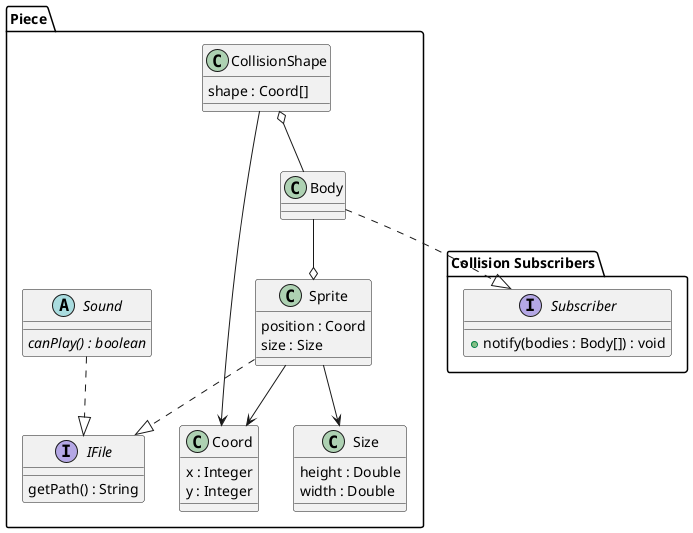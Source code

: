 @startuml
package "Piece" {
    class Coord {
         x : Integer
         y : Integer
    }

    class Size {
        height : Double
        width : Double
    }

    interface IFile {
        getPath() : String
    }

    class Sprite {
         position : Coord
         size : Size
    }
    Sprite --> Coord
    Sprite --> Size
    Sprite ..|> IFile

    class Body {
    }
    Body --o Sprite

    class CollisionShape {
        shape : Coord[]
    }
    CollisionShape o-- Body
    CollisionShape --> Coord

    abstract class Sound {
      {abstract} canPlay() : boolean
    }
    Sound ..|> IFile
}

package "Collision Subscribers" {
  interface Subscriber {
    +notify(bodies : Body[]) : void
  }
}

Body ..|> Subscriber 
@enduml
